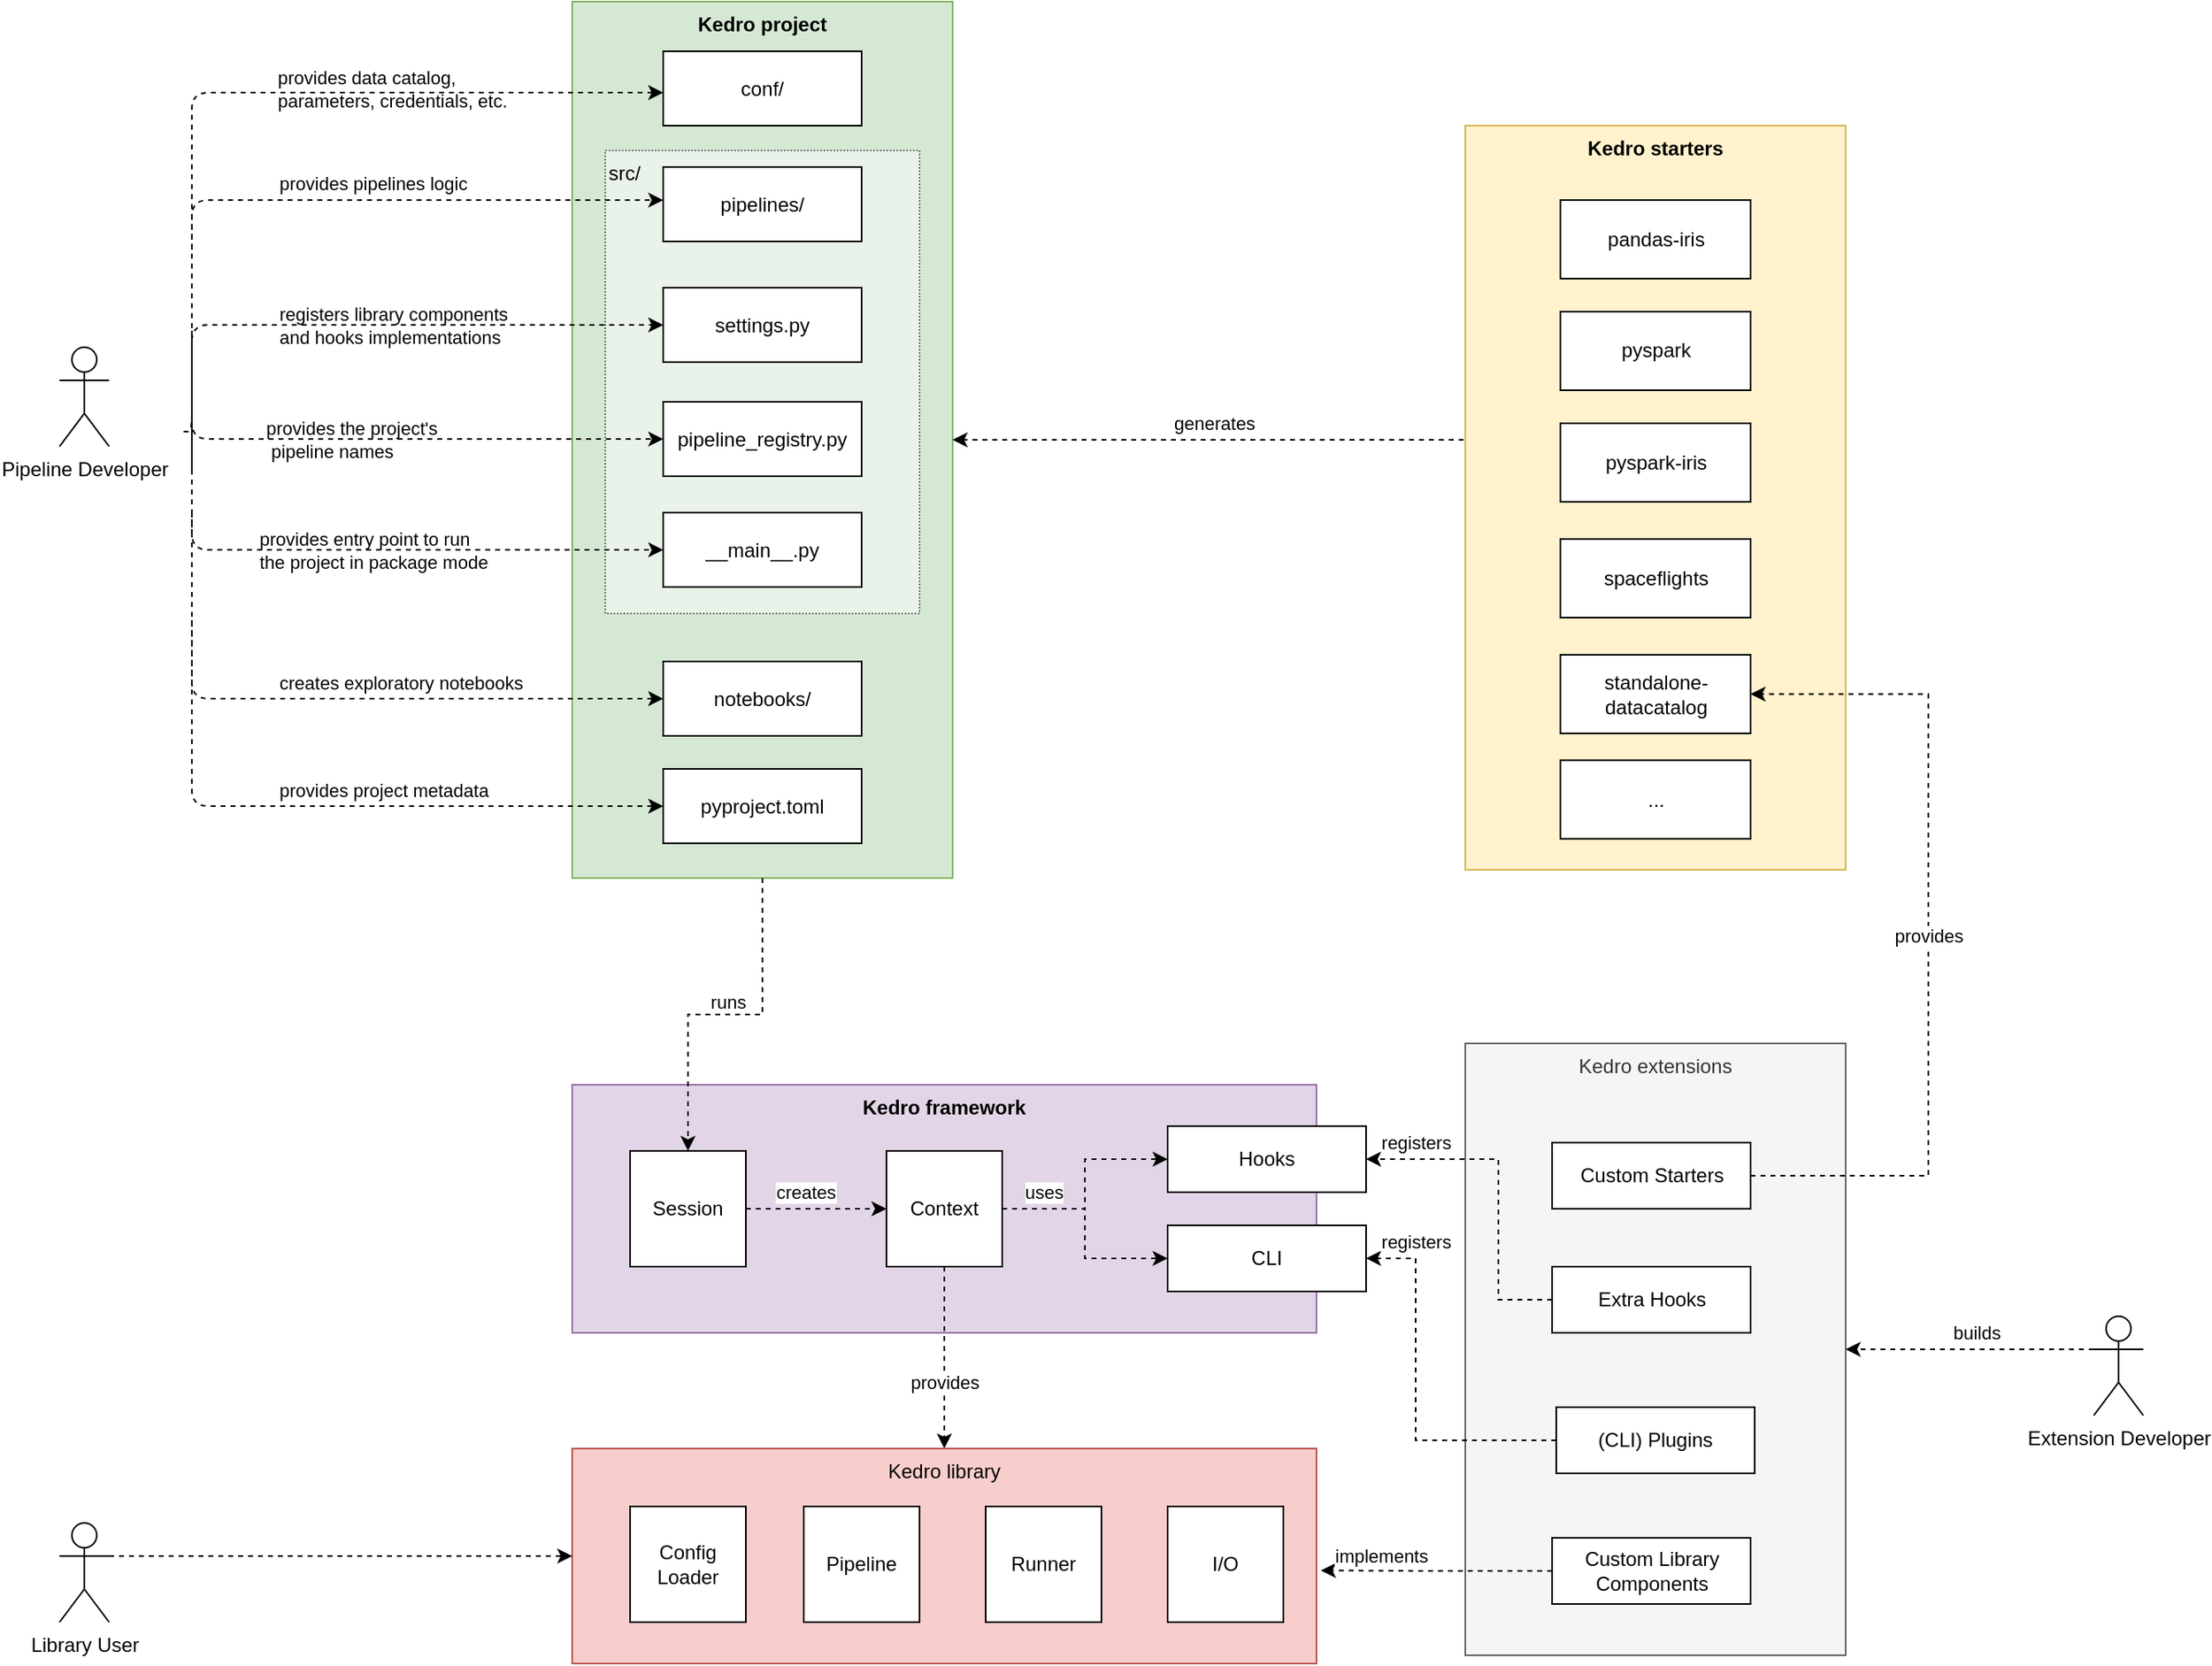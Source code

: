 <mxfile version="21.6.8" type="device">
  <diagram id="lAR1TNdJkKldSFXk2R--" name="Page-1">
    <mxGraphModel dx="1816" dy="654" grid="1" gridSize="10" guides="1" tooltips="1" connect="1" arrows="1" fold="1" page="1" pageScale="1" pageWidth="850" pageHeight="1100" math="0" shadow="0">
      <root>
        <mxCell id="0" />
        <mxCell id="1" parent="0" />
        <mxCell id="sW6pIuucetsD1QFtk8Oz-4" value="&lt;b&gt;Kedro project&lt;/b&gt;" style="rounded=0;whiteSpace=wrap;html=1;verticalAlign=top;fillColor=#d5e8d4;strokeColor=#82b366;" parent="1" vertex="1">
          <mxGeometry x="20" y="10" width="230" height="530" as="geometry" />
        </mxCell>
        <mxCell id="h_zvmKvXXmHW6Jpc9vYN-2" value="src/" style="rounded=0;whiteSpace=wrap;html=1;dashed=1;dashPattern=1 1;verticalAlign=top;align=left;labelBackgroundColor=none;opacity=50;" parent="1" vertex="1">
          <mxGeometry x="40" y="100" width="190" height="280" as="geometry" />
        </mxCell>
        <mxCell id="sW6pIuucetsD1QFtk8Oz-17" value="&lt;b&gt;Kedro framework&lt;/b&gt;" style="rounded=0;whiteSpace=wrap;html=1;verticalAlign=top;fillColor=#e1d5e7;strokeColor=#9673a6;" parent="1" vertex="1">
          <mxGeometry x="20" y="665" width="450" height="150" as="geometry" />
        </mxCell>
        <mxCell id="sW6pIuucetsD1QFtk8Oz-1" value="Pipeline Developer" style="shape=umlActor;verticalLabelPosition=bottom;verticalAlign=top;html=1;outlineConnect=0;" parent="1" vertex="1">
          <mxGeometry x="-290" y="219" width="30" height="60" as="geometry" />
        </mxCell>
        <mxCell id="8BOP4LQhE6iUcxmmY-iy-33" style="edgeStyle=orthogonalEdgeStyle;rounded=0;orthogonalLoop=1;jettySize=auto;html=1;exitX=0.5;exitY=1;exitDx=0;exitDy=0;entryX=0.5;entryY=0;entryDx=0;entryDy=0;dashed=1;" parent="1" source="sW6pIuucetsD1QFtk8Oz-4" target="sW6pIuucetsD1QFtk8Oz-23" edge="1">
          <mxGeometry relative="1" as="geometry" />
        </mxCell>
        <mxCell id="8BOP4LQhE6iUcxmmY-iy-34" value="runs" style="edgeLabel;html=1;align=center;verticalAlign=middle;resizable=0;points=[];" parent="8BOP4LQhE6iUcxmmY-iy-33" vertex="1" connectable="0">
          <mxGeometry x="-0.015" y="2" relative="1" as="geometry">
            <mxPoint y="-9.47" as="offset" />
          </mxGeometry>
        </mxCell>
        <mxCell id="sW6pIuucetsD1QFtk8Oz-5" value="conf/" style="rounded=0;whiteSpace=wrap;html=1;" parent="1" vertex="1">
          <mxGeometry x="75" y="40" width="120" height="45" as="geometry" />
        </mxCell>
        <mxCell id="sW6pIuucetsD1QFtk8Oz-15" style="edgeStyle=orthogonalEdgeStyle;rounded=0;orthogonalLoop=1;jettySize=auto;html=1;exitX=0;exitY=0.5;exitDx=0;exitDy=0;dashed=1;" parent="1" source="sW6pIuucetsD1QFtk8Oz-9" target="sW6pIuucetsD1QFtk8Oz-4" edge="1">
          <mxGeometry relative="1" as="geometry">
            <Array as="points">
              <mxPoint x="560" y="275" />
            </Array>
          </mxGeometry>
        </mxCell>
        <mxCell id="sW6pIuucetsD1QFtk8Oz-16" value="generates" style="edgeLabel;html=1;align=center;verticalAlign=middle;resizable=0;points=[];" parent="sW6pIuucetsD1QFtk8Oz-15" vertex="1" connectable="0">
          <mxGeometry x="0.22" y="-1" relative="1" as="geometry">
            <mxPoint x="23" y="-9" as="offset" />
          </mxGeometry>
        </mxCell>
        <mxCell id="sW6pIuucetsD1QFtk8Oz-9" value="&lt;b&gt;Kedro starters&lt;/b&gt;" style="rounded=0;whiteSpace=wrap;html=1;verticalAlign=top;fillColor=#fff2cc;strokeColor=#d6b656;" parent="1" vertex="1">
          <mxGeometry x="560" y="85" width="230" height="450" as="geometry" />
        </mxCell>
        <mxCell id="sW6pIuucetsD1QFtk8Oz-10" value="pandas-iris" style="rounded=0;whiteSpace=wrap;html=1;" parent="1" vertex="1">
          <mxGeometry x="617.5" y="130" width="115" height="47.5" as="geometry" />
        </mxCell>
        <mxCell id="sW6pIuucetsD1QFtk8Oz-63" style="edgeStyle=orthogonalEdgeStyle;rounded=0;orthogonalLoop=1;jettySize=auto;html=1;exitX=0.5;exitY=1;exitDx=0;exitDy=0;dashed=1;" parent="1" source="sW6pIuucetsD1QFtk8Oz-21" target="sW6pIuucetsD1QFtk8Oz-29" edge="1">
          <mxGeometry relative="1" as="geometry" />
        </mxCell>
        <mxCell id="8BOP4LQhE6iUcxmmY-iy-37" style="edgeStyle=orthogonalEdgeStyle;rounded=0;orthogonalLoop=1;jettySize=auto;html=1;exitX=1;exitY=0.5;exitDx=0;exitDy=0;entryX=0;entryY=0.5;entryDx=0;entryDy=0;dashed=1;" parent="1" source="sW6pIuucetsD1QFtk8Oz-21" target="sW6pIuucetsD1QFtk8Oz-39" edge="1">
          <mxGeometry relative="1" as="geometry" />
        </mxCell>
        <mxCell id="8BOP4LQhE6iUcxmmY-iy-40" style="edgeStyle=orthogonalEdgeStyle;rounded=0;orthogonalLoop=1;jettySize=auto;html=1;exitX=1;exitY=0.5;exitDx=0;exitDy=0;entryX=0;entryY=0.5;entryDx=0;entryDy=0;dashed=1;" parent="1" source="sW6pIuucetsD1QFtk8Oz-21" target="sW6pIuucetsD1QFtk8Oz-38" edge="1">
          <mxGeometry relative="1" as="geometry" />
        </mxCell>
        <mxCell id="8BOP4LQhE6iUcxmmY-iy-41" value="uses" style="edgeLabel;html=1;align=center;verticalAlign=middle;resizable=0;points=[];" parent="8BOP4LQhE6iUcxmmY-iy-40" vertex="1" connectable="0">
          <mxGeometry x="-0.606" relative="1" as="geometry">
            <mxPoint x="-0.88" y="-10.03" as="offset" />
          </mxGeometry>
        </mxCell>
        <mxCell id="sW6pIuucetsD1QFtk8Oz-21" value="Context" style="whiteSpace=wrap;html=1;aspect=fixed;" parent="1" vertex="1">
          <mxGeometry x="210" y="705" width="70" height="70" as="geometry" />
        </mxCell>
        <mxCell id="8BOP4LQhE6iUcxmmY-iy-35" style="edgeStyle=orthogonalEdgeStyle;rounded=0;orthogonalLoop=1;jettySize=auto;html=1;exitX=1;exitY=0.5;exitDx=0;exitDy=0;dashed=1;" parent="1" source="sW6pIuucetsD1QFtk8Oz-23" target="sW6pIuucetsD1QFtk8Oz-21" edge="1">
          <mxGeometry relative="1" as="geometry" />
        </mxCell>
        <mxCell id="8BOP4LQhE6iUcxmmY-iy-36" value="creates" style="edgeLabel;html=1;align=center;verticalAlign=middle;resizable=0;points=[];" parent="8BOP4LQhE6iUcxmmY-iy-35" vertex="1" connectable="0">
          <mxGeometry x="-0.183" relative="1" as="geometry">
            <mxPoint x="0.88" y="-10" as="offset" />
          </mxGeometry>
        </mxCell>
        <mxCell id="sW6pIuucetsD1QFtk8Oz-23" value="Session" style="whiteSpace=wrap;html=1;aspect=fixed;" parent="1" vertex="1">
          <mxGeometry x="55" y="705" width="70" height="70" as="geometry" />
        </mxCell>
        <mxCell id="sW6pIuucetsD1QFtk8Oz-29" value="Kedro library" style="rounded=0;whiteSpace=wrap;html=1;verticalAlign=top;fillColor=#f8cecc;strokeColor=#b85450;" parent="1" vertex="1">
          <mxGeometry x="20" y="885" width="450" height="130" as="geometry" />
        </mxCell>
        <mxCell id="sW6pIuucetsD1QFtk8Oz-33" value="Config&lt;br&gt;Loader" style="whiteSpace=wrap;html=1;aspect=fixed;" parent="1" vertex="1">
          <mxGeometry x="55" y="920" width="70" height="70" as="geometry" />
        </mxCell>
        <mxCell id="sW6pIuucetsD1QFtk8Oz-34" value="Pipeline" style="whiteSpace=wrap;html=1;aspect=fixed;" parent="1" vertex="1">
          <mxGeometry x="160" y="920" width="70" height="70" as="geometry" />
        </mxCell>
        <mxCell id="sW6pIuucetsD1QFtk8Oz-36" value="Runner" style="whiteSpace=wrap;html=1;aspect=fixed;" parent="1" vertex="1">
          <mxGeometry x="270" y="920" width="70" height="70" as="geometry" />
        </mxCell>
        <mxCell id="sW6pIuucetsD1QFtk8Oz-37" value="I/O" style="whiteSpace=wrap;html=1;aspect=fixed;" parent="1" vertex="1">
          <mxGeometry x="380" y="920" width="70" height="70" as="geometry" />
        </mxCell>
        <mxCell id="sW6pIuucetsD1QFtk8Oz-38" value="CLI" style="rounded=0;whiteSpace=wrap;html=1;" parent="1" vertex="1">
          <mxGeometry x="380" y="750" width="120" height="40" as="geometry" />
        </mxCell>
        <mxCell id="sW6pIuucetsD1QFtk8Oz-39" value="Hooks" style="rounded=0;whiteSpace=wrap;html=1;" parent="1" vertex="1">
          <mxGeometry x="380" y="690" width="120" height="40" as="geometry" />
        </mxCell>
        <mxCell id="sW6pIuucetsD1QFtk8Oz-43" value="Kedro extensions" style="rounded=0;whiteSpace=wrap;html=1;verticalAlign=top;fillColor=#f5f5f5;strokeColor=#666666;fontColor=#333333;" parent="1" vertex="1">
          <mxGeometry x="560" y="640" width="230" height="370" as="geometry" />
        </mxCell>
        <mxCell id="8BOP4LQhE6iUcxmmY-iy-43" style="edgeStyle=orthogonalEdgeStyle;rounded=0;orthogonalLoop=1;jettySize=auto;html=1;exitX=0;exitY=0.5;exitDx=0;exitDy=0;entryX=1;entryY=0.5;entryDx=0;entryDy=0;dashed=1;" parent="1" source="sW6pIuucetsD1QFtk8Oz-44" target="sW6pIuucetsD1QFtk8Oz-38" edge="1">
          <mxGeometry relative="1" as="geometry">
            <Array as="points">
              <mxPoint x="530" y="880" />
              <mxPoint x="530" y="770" />
            </Array>
          </mxGeometry>
        </mxCell>
        <mxCell id="sW6pIuucetsD1QFtk8Oz-44" value="(CLI) Plugins" style="rounded=0;whiteSpace=wrap;html=1;" parent="1" vertex="1">
          <mxGeometry x="615" y="860" width="120" height="40" as="geometry" />
        </mxCell>
        <mxCell id="8BOP4LQhE6iUcxmmY-iy-49" style="edgeStyle=orthogonalEdgeStyle;rounded=0;orthogonalLoop=1;jettySize=auto;html=1;exitX=0;exitY=0.5;exitDx=0;exitDy=0;entryX=1;entryY=0.5;entryDx=0;entryDy=0;dashed=1;" parent="1" source="sW6pIuucetsD1QFtk8Oz-45" target="sW6pIuucetsD1QFtk8Oz-39" edge="1">
          <mxGeometry relative="1" as="geometry">
            <Array as="points">
              <mxPoint x="580" y="795" />
              <mxPoint x="580" y="710" />
            </Array>
          </mxGeometry>
        </mxCell>
        <mxCell id="sW6pIuucetsD1QFtk8Oz-45" value="Extra Hooks" style="rounded=0;whiteSpace=wrap;html=1;" parent="1" vertex="1">
          <mxGeometry x="612.5" y="775" width="120" height="40" as="geometry" />
        </mxCell>
        <mxCell id="8BOP4LQhE6iUcxmmY-iy-47" style="edgeStyle=orthogonalEdgeStyle;rounded=0;orthogonalLoop=1;jettySize=auto;html=1;exitX=0;exitY=0.5;exitDx=0;exitDy=0;entryX=1.006;entryY=0.567;entryDx=0;entryDy=0;entryPerimeter=0;dashed=1;" parent="1" source="sW6pIuucetsD1QFtk8Oz-46" target="sW6pIuucetsD1QFtk8Oz-29" edge="1">
          <mxGeometry relative="1" as="geometry" />
        </mxCell>
        <mxCell id="8BOP4LQhE6iUcxmmY-iy-48" value="implements" style="edgeLabel;html=1;align=center;verticalAlign=middle;resizable=0;points=[];" parent="8BOP4LQhE6iUcxmmY-iy-47" vertex="1" connectable="0">
          <mxGeometry x="0.483" y="-2" relative="1" as="geometry">
            <mxPoint y="-6.64" as="offset" />
          </mxGeometry>
        </mxCell>
        <mxCell id="sW6pIuucetsD1QFtk8Oz-46" value="Custom Library Components" style="rounded=0;whiteSpace=wrap;html=1;" parent="1" vertex="1">
          <mxGeometry x="612.5" y="939" width="120" height="40" as="geometry" />
        </mxCell>
        <mxCell id="sW6pIuucetsD1QFtk8Oz-66" value="provides" style="edgeLabel;html=1;align=center;verticalAlign=middle;resizable=0;points=[];" parent="1" vertex="1" connectable="0">
          <mxGeometry x="245" y="845" as="geometry" />
        </mxCell>
        <mxCell id="8BOP4LQhE6iUcxmmY-iy-3" value="settings.py" style="rounded=0;whiteSpace=wrap;html=1;" parent="1" vertex="1">
          <mxGeometry x="75" y="183" width="120" height="45" as="geometry" />
        </mxCell>
        <mxCell id="8BOP4LQhE6iUcxmmY-iy-4" value="pipelines/" style="rounded=0;whiteSpace=wrap;html=1;" parent="1" vertex="1">
          <mxGeometry x="75" y="110" width="120" height="45" as="geometry" />
        </mxCell>
        <mxCell id="8BOP4LQhE6iUcxmmY-iy-6" value="pyspark" style="rounded=0;whiteSpace=wrap;html=1;" parent="1" vertex="1">
          <mxGeometry x="617.5" y="197.5" width="115" height="47.5" as="geometry" />
        </mxCell>
        <mxCell id="8BOP4LQhE6iUcxmmY-iy-7" value="pyspark-iris" style="rounded=0;whiteSpace=wrap;html=1;" parent="1" vertex="1">
          <mxGeometry x="617.5" y="265" width="115" height="47.5" as="geometry" />
        </mxCell>
        <mxCell id="8BOP4LQhE6iUcxmmY-iy-8" value="spaceflights" style="rounded=0;whiteSpace=wrap;html=1;" parent="1" vertex="1">
          <mxGeometry x="617.5" y="335" width="115" height="47.5" as="geometry" />
        </mxCell>
        <mxCell id="8BOP4LQhE6iUcxmmY-iy-10" value="notebooks/" style="rounded=0;whiteSpace=wrap;html=1;" parent="1" vertex="1">
          <mxGeometry x="75" y="409" width="120" height="45" as="geometry" />
        </mxCell>
        <mxCell id="8BOP4LQhE6iUcxmmY-iy-11" value="pyproject.toml" style="rounded=0;whiteSpace=wrap;html=1;" parent="1" vertex="1">
          <mxGeometry x="75" y="474" width="120" height="45" as="geometry" />
        </mxCell>
        <mxCell id="8BOP4LQhE6iUcxmmY-iy-12" value="standalone-datacatalog" style="rounded=0;whiteSpace=wrap;html=1;" parent="1" vertex="1">
          <mxGeometry x="617.5" y="405" width="115" height="47.5" as="geometry" />
        </mxCell>
        <mxCell id="8BOP4LQhE6iUcxmmY-iy-13" value="" style="endArrow=classic;html=1;dashed=1;edgeStyle=orthogonalEdgeStyle;" parent="1" edge="1">
          <mxGeometry width="50" height="50" relative="1" as="geometry">
            <mxPoint x="-215" y="270" as="sourcePoint" />
            <mxPoint x="75" y="65" as="targetPoint" />
            <Array as="points">
              <mxPoint x="-210" y="270" />
              <mxPoint x="-210" y="65" />
            </Array>
          </mxGeometry>
        </mxCell>
        <mxCell id="8BOP4LQhE6iUcxmmY-iy-14" value="provides data catalog,&lt;br&gt;parameters, credentials, etc." style="edgeLabel;html=1;align=left;verticalAlign=middle;resizable=0;points=[];labelBackgroundColor=none;" parent="8BOP4LQhE6iUcxmmY-iy-13" vertex="1" connectable="0">
          <mxGeometry x="-0.204" y="3" relative="1" as="geometry">
            <mxPoint x="53" y="-15" as="offset" />
          </mxGeometry>
        </mxCell>
        <mxCell id="8BOP4LQhE6iUcxmmY-iy-15" value="" style="endArrow=classic;html=1;dashed=1;entryX=0;entryY=0.5;entryDx=0;entryDy=0;edgeStyle=orthogonalEdgeStyle;" parent="1" target="8BOP4LQhE6iUcxmmY-iy-3" edge="1">
          <mxGeometry width="50" height="50" relative="1" as="geometry">
            <mxPoint x="-210" y="293" as="sourcePoint" />
            <mxPoint x="85" y="148" as="targetPoint" />
            <Array as="points">
              <mxPoint x="-210" y="205" />
            </Array>
          </mxGeometry>
        </mxCell>
        <mxCell id="8BOP4LQhE6iUcxmmY-iy-16" value="registers library components&lt;br&gt;and hooks implementations" style="edgeLabel;html=1;align=left;verticalAlign=middle;resizable=0;points=[];labelBackgroundColor=none;" parent="8BOP4LQhE6iUcxmmY-iy-15" vertex="1" connectable="0">
          <mxGeometry x="-0.204" y="3" relative="1" as="geometry">
            <mxPoint x="-10" y="3" as="offset" />
          </mxGeometry>
        </mxCell>
        <mxCell id="8BOP4LQhE6iUcxmmY-iy-19" value="" style="endArrow=classic;html=1;dashed=1;entryX=0;entryY=0.5;entryDx=0;entryDy=0;edgeStyle=orthogonalEdgeStyle;" parent="1" edge="1">
          <mxGeometry width="50" height="50" relative="1" as="geometry">
            <mxPoint x="-210" y="160" as="sourcePoint" />
            <mxPoint x="75" y="130.03" as="targetPoint" />
            <Array as="points">
              <mxPoint x="-210" y="130" />
            </Array>
          </mxGeometry>
        </mxCell>
        <mxCell id="8BOP4LQhE6iUcxmmY-iy-20" value="provides pipelines logic" style="edgeLabel;html=1;align=left;verticalAlign=middle;resizable=0;points=[];" parent="8BOP4LQhE6iUcxmmY-iy-19" vertex="1" connectable="0">
          <mxGeometry x="-0.204" y="3" relative="1" as="geometry">
            <mxPoint x="-45" y="-7" as="offset" />
          </mxGeometry>
        </mxCell>
        <mxCell id="8BOP4LQhE6iUcxmmY-iy-23" value="" style="endArrow=classic;html=1;dashed=1;entryX=0;entryY=0.5;entryDx=0;entryDy=0;edgeStyle=orthogonalEdgeStyle;" parent="1" edge="1">
          <mxGeometry width="50" height="50" relative="1" as="geometry">
            <mxPoint x="-210" y="319" as="sourcePoint" />
            <mxPoint x="75" y="431.5" as="targetPoint" />
            <Array as="points">
              <mxPoint x="-210" y="432" />
            </Array>
          </mxGeometry>
        </mxCell>
        <mxCell id="8BOP4LQhE6iUcxmmY-iy-24" value="creates exploratory notebooks" style="edgeLabel;html=1;align=left;verticalAlign=middle;resizable=0;points=[];labelBackgroundColor=none;" parent="8BOP4LQhE6iUcxmmY-iy-23" vertex="1" connectable="0">
          <mxGeometry x="-0.204" y="3" relative="1" as="geometry">
            <mxPoint x="5" y="-7" as="offset" />
          </mxGeometry>
        </mxCell>
        <mxCell id="8BOP4LQhE6iUcxmmY-iy-25" value="" style="endArrow=classic;html=1;dashed=1;entryX=0;entryY=0.5;entryDx=0;entryDy=0;edgeStyle=orthogonalEdgeStyle;" parent="1" edge="1">
          <mxGeometry width="50" height="50" relative="1" as="geometry">
            <mxPoint x="-210" y="384" as="sourcePoint" />
            <mxPoint x="75" y="496.5" as="targetPoint" />
            <Array as="points">
              <mxPoint x="-210" y="497" />
            </Array>
          </mxGeometry>
        </mxCell>
        <mxCell id="8BOP4LQhE6iUcxmmY-iy-26" value="provides project metadata" style="edgeLabel;html=1;align=left;verticalAlign=middle;resizable=0;points=[];labelBackgroundColor=none;" parent="8BOP4LQhE6iUcxmmY-iy-25" vertex="1" connectable="0">
          <mxGeometry x="-0.204" y="3" relative="1" as="geometry">
            <mxPoint x="5" y="-7" as="offset" />
          </mxGeometry>
        </mxCell>
        <mxCell id="8BOP4LQhE6iUcxmmY-iy-51" value="provides" style="edgeStyle=orthogonalEdgeStyle;rounded=0;orthogonalLoop=1;jettySize=auto;html=1;exitX=1;exitY=0.5;exitDx=0;exitDy=0;entryX=1;entryY=0.5;entryDx=0;entryDy=0;dashed=1;" parent="1" source="8BOP4LQhE6iUcxmmY-iy-31" target="8BOP4LQhE6iUcxmmY-iy-12" edge="1">
          <mxGeometry relative="1" as="geometry">
            <Array as="points">
              <mxPoint x="840" y="720" />
              <mxPoint x="840" y="429" />
            </Array>
          </mxGeometry>
        </mxCell>
        <mxCell id="8BOP4LQhE6iUcxmmY-iy-31" value="Custom Starters" style="rounded=0;whiteSpace=wrap;html=1;" parent="1" vertex="1">
          <mxGeometry x="612.5" y="700" width="120" height="40" as="geometry" />
        </mxCell>
        <mxCell id="8BOP4LQhE6iUcxmmY-iy-45" value="registers" style="edgeLabel;html=1;align=center;verticalAlign=middle;resizable=0;points=[];" parent="1" vertex="1" connectable="0">
          <mxGeometry x="529.999" y="760" as="geometry" />
        </mxCell>
        <mxCell id="8BOP4LQhE6iUcxmmY-iy-52" style="edgeStyle=orthogonalEdgeStyle;rounded=0;orthogonalLoop=1;jettySize=auto;html=1;exitX=0;exitY=0.333;exitDx=0;exitDy=0;exitPerimeter=0;entryX=1;entryY=0.5;entryDx=0;entryDy=0;dashed=1;" parent="1" source="8BOP4LQhE6iUcxmmY-iy-46" target="sW6pIuucetsD1QFtk8Oz-43" edge="1">
          <mxGeometry relative="1" as="geometry" />
        </mxCell>
        <mxCell id="8BOP4LQhE6iUcxmmY-iy-53" value="builds" style="edgeLabel;html=1;align=center;verticalAlign=middle;resizable=0;points=[];" parent="8BOP4LQhE6iUcxmmY-iy-52" vertex="1" connectable="0">
          <mxGeometry x="-0.055" relative="1" as="geometry">
            <mxPoint y="-10" as="offset" />
          </mxGeometry>
        </mxCell>
        <mxCell id="8BOP4LQhE6iUcxmmY-iy-46" value="Extension Developer" style="shape=umlActor;verticalLabelPosition=bottom;verticalAlign=top;html=1;outlineConnect=0;" parent="1" vertex="1">
          <mxGeometry x="940" y="805" width="30" height="60" as="geometry" />
        </mxCell>
        <mxCell id="8BOP4LQhE6iUcxmmY-iy-50" value="registers" style="edgeLabel;html=1;align=center;verticalAlign=middle;resizable=0;points=[];" parent="1" vertex="1" connectable="0">
          <mxGeometry x="529.999" y="700" as="geometry" />
        </mxCell>
        <mxCell id="8BOP4LQhE6iUcxmmY-iy-57" style="edgeStyle=orthogonalEdgeStyle;rounded=0;orthogonalLoop=1;jettySize=auto;html=1;exitX=1;exitY=0.333;exitDx=0;exitDy=0;exitPerimeter=0;entryX=0;entryY=0.5;entryDx=0;entryDy=0;dashed=1;" parent="1" source="8BOP4LQhE6iUcxmmY-iy-55" target="sW6pIuucetsD1QFtk8Oz-29" edge="1">
          <mxGeometry relative="1" as="geometry" />
        </mxCell>
        <mxCell id="8BOP4LQhE6iUcxmmY-iy-55" value="Library User" style="shape=umlActor;verticalLabelPosition=bottom;verticalAlign=top;html=1;outlineConnect=0;" parent="1" vertex="1">
          <mxGeometry x="-290" y="930" width="30" height="60" as="geometry" />
        </mxCell>
        <mxCell id="h_zvmKvXXmHW6Jpc9vYN-1" value="..." style="rounded=0;whiteSpace=wrap;html=1;" parent="1" vertex="1">
          <mxGeometry x="617.5" y="468.75" width="115" height="47.5" as="geometry" />
        </mxCell>
        <mxCell id="h_zvmKvXXmHW6Jpc9vYN-6" value="__main__.py" style="rounded=0;whiteSpace=wrap;html=1;" parent="1" vertex="1">
          <mxGeometry x="75" y="319" width="120" height="45" as="geometry" />
        </mxCell>
        <mxCell id="h_zvmKvXXmHW6Jpc9vYN-7" value="" style="endArrow=classic;html=1;dashed=1;entryX=0;entryY=0.5;entryDx=0;entryDy=0;edgeStyle=orthogonalEdgeStyle;" parent="1" edge="1">
          <mxGeometry width="50" height="50" relative="1" as="geometry">
            <mxPoint x="-210" y="269" as="sourcePoint" />
            <mxPoint x="75" y="341.5" as="targetPoint" />
            <Array as="points">
              <mxPoint x="-210" y="342" />
            </Array>
          </mxGeometry>
        </mxCell>
        <mxCell id="h_zvmKvXXmHW6Jpc9vYN-8" value="provides entry point to run&lt;br&gt;the project in package mode" style="edgeLabel;html=1;align=left;verticalAlign=middle;resizable=0;points=[];labelBackgroundColor=none;" parent="h_zvmKvXXmHW6Jpc9vYN-7" vertex="1" connectable="0">
          <mxGeometry x="-0.204" y="3" relative="1" as="geometry">
            <mxPoint x="-31" y="3" as="offset" />
          </mxGeometry>
        </mxCell>
        <mxCell id="NNUITAlQQ4K4jJbgWuWx-1" value="pipeline_registry.py" style="rounded=0;whiteSpace=wrap;html=1;" parent="1" vertex="1">
          <mxGeometry x="75" y="252" width="120" height="45" as="geometry" />
        </mxCell>
        <mxCell id="NNUITAlQQ4K4jJbgWuWx-2" value="" style="endArrow=classic;html=1;dashed=1;entryX=0;entryY=0.5;entryDx=0;entryDy=0;edgeStyle=orthogonalEdgeStyle;" parent="1" edge="1">
          <mxGeometry width="50" height="50" relative="1" as="geometry">
            <mxPoint x="-210" y="209" as="sourcePoint" />
            <mxPoint x="75" y="274.5" as="targetPoint" />
            <Array as="points">
              <mxPoint x="-210" y="275" />
            </Array>
          </mxGeometry>
        </mxCell>
        <mxCell id="NNUITAlQQ4K4jJbgWuWx-3" value="provides the project&#39;s&lt;br&gt;&amp;nbsp;pipeline names" style="edgeLabel;html=1;align=left;verticalAlign=middle;resizable=0;points=[];labelBackgroundColor=none;" parent="NNUITAlQQ4K4jJbgWuWx-2" vertex="1" connectable="0">
          <mxGeometry x="-0.204" y="3" relative="1" as="geometry">
            <mxPoint x="-31" y="3" as="offset" />
          </mxGeometry>
        </mxCell>
      </root>
    </mxGraphModel>
  </diagram>
</mxfile>
